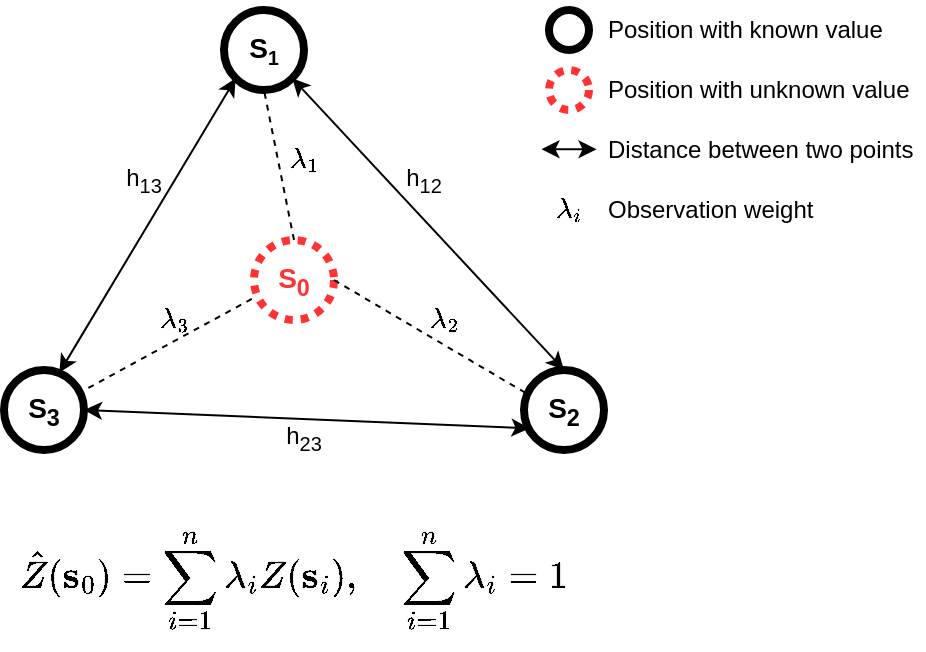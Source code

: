 <mxfile version="27.1.6">
  <diagram name="Page-1" id="i2YnRkH3YR12RfZyXD9H">
    <mxGraphModel dx="749" dy="441" grid="1" gridSize="10" guides="1" tooltips="1" connect="1" arrows="1" fold="1" page="1" pageScale="1" pageWidth="1169" pageHeight="827" math="1" shadow="0">
      <root>
        <mxCell id="0" />
        <mxCell id="1" parent="0" />
        <mxCell id="2khk1u88p8jtqD9ahfLH-1" value="&lt;b&gt;&lt;font style=&quot;font-size: 14px; color: rgb(255, 51, 51);&quot;&gt;S&lt;sub style=&quot;&quot;&gt;0&lt;/sub&gt;&lt;/font&gt;&lt;/b&gt;" style="ellipse;whiteSpace=wrap;html=1;aspect=fixed;strokeWidth=4;dashed=1;dashPattern=1 1;fillColor=none;strokeColor=#FF3333;" vertex="1" parent="1">
          <mxGeometry x="475" y="315" width="40" height="40" as="geometry" />
        </mxCell>
        <mxCell id="2khk1u88p8jtqD9ahfLH-2" value="&lt;b&gt;S&lt;sub&gt;3&lt;/sub&gt;&lt;/b&gt;" style="ellipse;whiteSpace=wrap;html=1;aspect=fixed;strokeWidth=4;fontSize=14;" vertex="1" parent="1">
          <mxGeometry x="350" y="380" width="40" height="40" as="geometry" />
        </mxCell>
        <mxCell id="2khk1u88p8jtqD9ahfLH-5" value="$$\hat{Z}(\mathbf{s}_0) = \sum_{i=1}^{n} \lambda_i Z(\mathbf{s}_i), \quad\sum_{i=1}^{n} \lambda_i = 1$$" style="text;html=1;align=center;verticalAlign=middle;whiteSpace=wrap;rounded=0;fontSize=16;" vertex="1" parent="1">
          <mxGeometry x="350" y="450" width="290" height="70" as="geometry" />
        </mxCell>
        <mxCell id="2khk1u88p8jtqD9ahfLH-11" value="" style="endArrow=none;startArrow=none;html=1;rounded=0;exitX=1;exitY=0.5;exitDx=0;exitDy=0;startFill=0;dashed=1;entryX=0.083;entryY=0.324;entryDx=0;entryDy=0;entryPerimeter=0;" edge="1" parent="1" source="2khk1u88p8jtqD9ahfLH-1" target="2khk1u88p8jtqD9ahfLH-16">
          <mxGeometry width="50" height="50" relative="1" as="geometry">
            <mxPoint x="570" y="380" as="sourcePoint" />
            <mxPoint x="630" y="390" as="targetPoint" />
          </mxGeometry>
        </mxCell>
        <mxCell id="2khk1u88p8jtqD9ahfLH-12" value="" style="endArrow=none;startArrow=none;html=1;rounded=0;entryX=0.5;entryY=1;entryDx=0;entryDy=0;exitX=0.5;exitY=0;exitDx=0;exitDy=0;startFill=0;dashed=1;" edge="1" parent="1" source="2khk1u88p8jtqD9ahfLH-1" target="2khk1u88p8jtqD9ahfLH-15">
          <mxGeometry width="50" height="50" relative="1" as="geometry">
            <mxPoint x="570" y="380" as="sourcePoint" />
            <mxPoint x="414.142" y="264.142" as="targetPoint" />
          </mxGeometry>
        </mxCell>
        <mxCell id="2khk1u88p8jtqD9ahfLH-13" value="" style="endArrow=none;startArrow=none;html=1;rounded=0;exitX=1.055;exitY=0.224;exitDx=0;exitDy=0;entryX=-0.006;entryY=0.724;entryDx=0;entryDy=0;startFill=0;dashed=1;exitPerimeter=0;entryPerimeter=0;" edge="1" parent="1" source="2khk1u88p8jtqD9ahfLH-2" target="2khk1u88p8jtqD9ahfLH-1">
          <mxGeometry width="50" height="50" relative="1" as="geometry">
            <mxPoint x="570" y="380" as="sourcePoint" />
            <mxPoint x="620" y="330" as="targetPoint" />
          </mxGeometry>
        </mxCell>
        <mxCell id="2khk1u88p8jtqD9ahfLH-15" value="&lt;b&gt;S&lt;span style=&quot;font-size: 11.667px;&quot;&gt;&lt;sub&gt;1&lt;/sub&gt;&lt;/span&gt;&lt;/b&gt;" style="ellipse;whiteSpace=wrap;html=1;aspect=fixed;strokeWidth=4;fontSize=14;" vertex="1" parent="1">
          <mxGeometry x="460" y="200" width="40" height="40" as="geometry" />
        </mxCell>
        <mxCell id="2khk1u88p8jtqD9ahfLH-16" value="&lt;b&gt;S&lt;sub&gt;2&lt;/sub&gt;&lt;/b&gt;" style="ellipse;whiteSpace=wrap;html=1;aspect=fixed;strokeWidth=4;fontSize=14;" vertex="1" parent="1">
          <mxGeometry x="610" y="380" width="40" height="40" as="geometry" />
        </mxCell>
        <mxCell id="2khk1u88p8jtqD9ahfLH-18" value="" style="endArrow=classic;startArrow=classic;html=1;rounded=0;exitX=0.693;exitY=0.032;exitDx=0;exitDy=0;entryX=0;entryY=1;entryDx=0;entryDy=0;exitPerimeter=0;" edge="1" parent="1" source="2khk1u88p8jtqD9ahfLH-2" target="2khk1u88p8jtqD9ahfLH-15">
          <mxGeometry width="50" height="50" relative="1" as="geometry">
            <mxPoint x="550" y="420" as="sourcePoint" />
            <mxPoint x="600" y="370" as="targetPoint" />
          </mxGeometry>
        </mxCell>
        <mxCell id="2khk1u88p8jtqD9ahfLH-19" value="" style="endArrow=classic;startArrow=classic;html=1;rounded=0;exitX=1;exitY=0.5;exitDx=0;exitDy=0;entryX=0.068;entryY=0.729;entryDx=0;entryDy=0;entryPerimeter=0;" edge="1" parent="1" source="2khk1u88p8jtqD9ahfLH-2" target="2khk1u88p8jtqD9ahfLH-16">
          <mxGeometry width="50" height="50" relative="1" as="geometry">
            <mxPoint x="550" y="420" as="sourcePoint" />
            <mxPoint x="600" y="370" as="targetPoint" />
          </mxGeometry>
        </mxCell>
        <mxCell id="2khk1u88p8jtqD9ahfLH-20" value="" style="endArrow=classic;startArrow=classic;html=1;rounded=0;entryX=1;entryY=1;entryDx=0;entryDy=0;exitX=0.5;exitY=0;exitDx=0;exitDy=0;" edge="1" parent="1" source="2khk1u88p8jtqD9ahfLH-16" target="2khk1u88p8jtqD9ahfLH-15">
          <mxGeometry width="50" height="50" relative="1" as="geometry">
            <mxPoint x="640" y="370" as="sourcePoint" />
            <mxPoint x="600" y="370" as="targetPoint" />
          </mxGeometry>
        </mxCell>
        <mxCell id="2khk1u88p8jtqD9ahfLH-21" value="h&lt;sub&gt;13&lt;/sub&gt;" style="text;html=1;align=center;verticalAlign=middle;whiteSpace=wrap;rounded=0;" vertex="1" parent="1">
          <mxGeometry x="390" y="270" width="60" height="30" as="geometry" />
        </mxCell>
        <mxCell id="2khk1u88p8jtqD9ahfLH-22" value="h&lt;sub&gt;12&lt;/sub&gt;" style="text;html=1;align=center;verticalAlign=middle;whiteSpace=wrap;rounded=0;" vertex="1" parent="1">
          <mxGeometry x="530" y="270" width="60" height="30" as="geometry" />
        </mxCell>
        <mxCell id="2khk1u88p8jtqD9ahfLH-23" value="h&lt;sub&gt;23&lt;/sub&gt;" style="text;html=1;align=center;verticalAlign=middle;whiteSpace=wrap;rounded=0;" vertex="1" parent="1">
          <mxGeometry x="470" y="399" width="60" height="30" as="geometry" />
        </mxCell>
        <mxCell id="2khk1u88p8jtqD9ahfLH-26" value="Position with unknown value" style="text;html=1;align=left;verticalAlign=middle;whiteSpace=wrap;rounded=0;" vertex="1" parent="1">
          <mxGeometry x="650" y="225" width="160" height="30" as="geometry" />
        </mxCell>
        <mxCell id="2khk1u88p8jtqD9ahfLH-27" value="" style="ellipse;whiteSpace=wrap;html=1;aspect=fixed;strokeWidth=4;fontSize=14;" vertex="1" parent="1">
          <mxGeometry x="622.5" y="200" width="20" height="20" as="geometry" />
        </mxCell>
        <mxCell id="2khk1u88p8jtqD9ahfLH-29" value="" style="ellipse;whiteSpace=wrap;html=1;aspect=fixed;strokeWidth=4;dashed=1;dashPattern=1 1;fillColor=none;strokeColor=#FF3333;" vertex="1" parent="1">
          <mxGeometry x="622.5" y="230" width="20" height="20" as="geometry" />
        </mxCell>
        <mxCell id="2khk1u88p8jtqD9ahfLH-30" value="Position with known value" style="text;html=1;align=left;verticalAlign=middle;whiteSpace=wrap;rounded=0;" vertex="1" parent="1">
          <mxGeometry x="650" y="195" width="160" height="30" as="geometry" />
        </mxCell>
        <mxCell id="2khk1u88p8jtqD9ahfLH-32" value="\(\lambda_1\)" style="text;html=1;align=center;verticalAlign=middle;whiteSpace=wrap;rounded=0;" vertex="1" parent="1">
          <mxGeometry x="470" y="260" width="60" height="30" as="geometry" />
        </mxCell>
        <mxCell id="2khk1u88p8jtqD9ahfLH-33" value="\(\lambda_2\)" style="text;html=1;align=center;verticalAlign=middle;whiteSpace=wrap;rounded=0;" vertex="1" parent="1">
          <mxGeometry x="540" y="340" width="60" height="30" as="geometry" />
        </mxCell>
        <mxCell id="2khk1u88p8jtqD9ahfLH-34" value="\(\lambda_3\)" style="text;html=1;align=center;verticalAlign=middle;whiteSpace=wrap;rounded=0;" vertex="1" parent="1">
          <mxGeometry x="405" y="340" width="60" height="30" as="geometry" />
        </mxCell>
        <mxCell id="2khk1u88p8jtqD9ahfLH-38" value="" style="endArrow=classic;startArrow=classic;html=1;rounded=0;" edge="1" parent="1">
          <mxGeometry width="50" height="50" relative="1" as="geometry">
            <mxPoint x="646.25" y="269.62" as="sourcePoint" />
            <mxPoint x="618.75" y="269.62" as="targetPoint" />
          </mxGeometry>
        </mxCell>
        <mxCell id="2khk1u88p8jtqD9ahfLH-39" value="Distance between two points" style="text;html=1;align=left;verticalAlign=middle;whiteSpace=wrap;rounded=0;" vertex="1" parent="1">
          <mxGeometry x="650" y="255" width="160" height="30" as="geometry" />
        </mxCell>
        <mxCell id="2khk1u88p8jtqD9ahfLH-40" value="\(\lambda_i\)" style="text;html=1;align=center;verticalAlign=middle;whiteSpace=wrap;rounded=0;" vertex="1" parent="1">
          <mxGeometry x="622.5" y="290" width="20" height="20" as="geometry" />
        </mxCell>
        <mxCell id="2khk1u88p8jtqD9ahfLH-41" value="Observation weight" style="text;html=1;align=left;verticalAlign=middle;whiteSpace=wrap;rounded=0;" vertex="1" parent="1">
          <mxGeometry x="650" y="285" width="160" height="30" as="geometry" />
        </mxCell>
      </root>
    </mxGraphModel>
  </diagram>
</mxfile>
